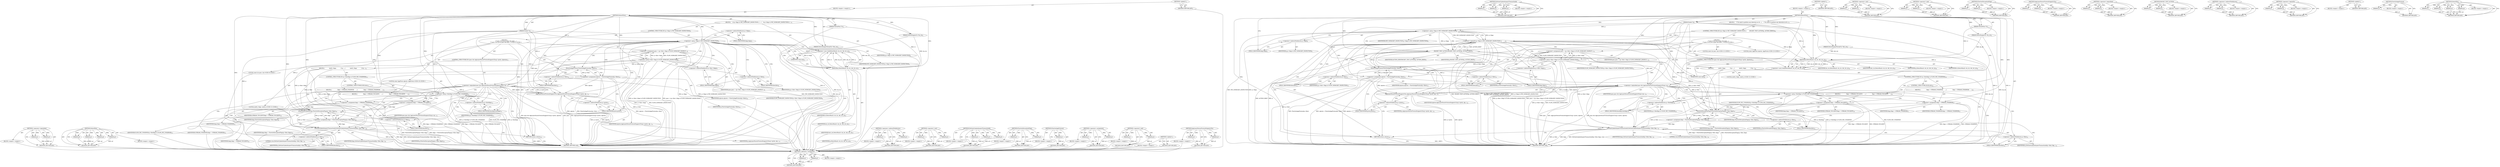digraph "AppLayerParserProtocolSupportsTxs" {
vulnerable_139 [label=<(METHOD,&lt;operator&gt;.assignment)>];
vulnerable_140 [label=<(PARAM,p1)>];
vulnerable_141 [label=<(PARAM,p2)>];
vulnerable_142 [label=<(BLOCK,&lt;empty&gt;,&lt;empty&gt;)>];
vulnerable_143 [label=<(METHOD_RETURN,ANY)>];
vulnerable_163 [label=<(METHOD,DeStateUpdateInspectTransactionId)>];
vulnerable_164 [label=<(PARAM,p1)>];
vulnerable_165 [label=<(PARAM,p2)>];
vulnerable_166 [label=<(PARAM,p3)>];
vulnerable_167 [label=<(BLOCK,&lt;empty&gt;,&lt;empty&gt;)>];
vulnerable_168 [label=<(METHOD_RETURN,ANY)>];
vulnerable_6 [label=<(METHOD,&lt;global&gt;)<SUB>1</SUB>>];
vulnerable_7 [label=<(BLOCK,&lt;empty&gt;,&lt;empty&gt;)<SUB>1</SUB>>];
vulnerable_8 [label=<(METHOD,DetectFlow)<SUB>1</SUB>>];
vulnerable_9 [label=<(PARAM,ThreadVars *tv)<SUB>1</SUB>>];
vulnerable_10 [label=<(PARAM,DetectEngineCtx *de_ctx)<SUB>2</SUB>>];
vulnerable_11 [label=<(PARAM,DetectEngineThreadCtx *det_ctx)<SUB>2</SUB>>];
vulnerable_12 [label=<(PARAM,Packet *p)<SUB>3</SUB>>];
vulnerable_13 [label=<(BLOCK,{
    /* No need to perform any detection on th...,{
    /* No need to perform any detection on th...)<SUB>4</SUB>>];
vulnerable_14 [label=<(CONTROL_STRUCTURE,IF,if ((p-&gt;flags &amp; PKT_NOPACKET_INSPECTION) ||
        (PACKET_TEST_ACTION(p, ACTION_DROP))))<SUB>6</SUB>>];
vulnerable_15 [label=<(&lt;operator&gt;.logicalOr,(p-&gt;flags &amp; PKT_NOPACKET_INSPECTION) ||
       ...)<SUB>6</SUB>>];
vulnerable_16 [label=<(&lt;operator&gt;.and,p-&gt;flags &amp; PKT_NOPACKET_INSPECTION)<SUB>6</SUB>>];
vulnerable_17 [label=<(&lt;operator&gt;.indirectFieldAccess,p-&gt;flags)<SUB>6</SUB>>];
vulnerable_18 [label=<(IDENTIFIER,p,p-&gt;flags &amp; PKT_NOPACKET_INSPECTION)<SUB>6</SUB>>];
vulnerable_19 [label=<(FIELD_IDENTIFIER,flags,flags)<SUB>6</SUB>>];
vulnerable_20 [label=<(IDENTIFIER,PKT_NOPACKET_INSPECTION,p-&gt;flags &amp; PKT_NOPACKET_INSPECTION)<SUB>6</SUB>>];
vulnerable_21 [label=<(PACKET_TEST_ACTION,PACKET_TEST_ACTION(p, ACTION_DROP))<SUB>7</SUB>>];
vulnerable_22 [label=<(IDENTIFIER,p,PACKET_TEST_ACTION(p, ACTION_DROP))<SUB>7</SUB>>];
vulnerable_23 [label=<(IDENTIFIER,ACTION_DROP,PACKET_TEST_ACTION(p, ACTION_DROP))<SUB>7</SUB>>];
vulnerable_24 [label="<(BLOCK,{
         /* hack: if we are in pass the entir...,{
         /* hack: if we are in pass the entir...)<SUB>8</SUB>>"];
vulnerable_25 [label="<(LOCAL,const int pass: int)<SUB>12</SUB>>"];
vulnerable_26 [label=<(&lt;operator&gt;.assignment,pass = ((p-&gt;flow-&gt;flags &amp; FLOW_NOPACKET_INSPECT...)<SUB>12</SUB>>];
vulnerable_27 [label=<(IDENTIFIER,pass,pass = ((p-&gt;flow-&gt;flags &amp; FLOW_NOPACKET_INSPECT...)<SUB>12</SUB>>];
vulnerable_28 [label=<(&lt;operator&gt;.and,p-&gt;flow-&gt;flags &amp; FLOW_NOPACKET_INSPECTION)<SUB>12</SUB>>];
vulnerable_29 [label=<(&lt;operator&gt;.indirectFieldAccess,p-&gt;flow-&gt;flags)<SUB>12</SUB>>];
vulnerable_30 [label=<(&lt;operator&gt;.indirectFieldAccess,p-&gt;flow)<SUB>12</SUB>>];
vulnerable_31 [label=<(IDENTIFIER,p,p-&gt;flow-&gt;flags &amp; FLOW_NOPACKET_INSPECTION)<SUB>12</SUB>>];
vulnerable_32 [label=<(FIELD_IDENTIFIER,flow,flow)<SUB>12</SUB>>];
vulnerable_33 [label=<(FIELD_IDENTIFIER,flags,flags)<SUB>12</SUB>>];
vulnerable_34 [label=<(IDENTIFIER,FLOW_NOPACKET_INSPECTION,p-&gt;flow-&gt;flags &amp; FLOW_NOPACKET_INSPECTION)<SUB>12</SUB>>];
vulnerable_35 [label="<(LOCAL,const AppProto alproto: AppProto)<SUB>13</SUB>>"];
vulnerable_36 [label=<(&lt;operator&gt;.assignment,alproto = FlowGetAppProtocol(p-&gt;flow))<SUB>13</SUB>>];
vulnerable_37 [label=<(IDENTIFIER,alproto,alproto = FlowGetAppProtocol(p-&gt;flow))<SUB>13</SUB>>];
vulnerable_38 [label=<(FlowGetAppProtocol,FlowGetAppProtocol(p-&gt;flow))<SUB>13</SUB>>];
vulnerable_39 [label=<(&lt;operator&gt;.indirectFieldAccess,p-&gt;flow)<SUB>13</SUB>>];
vulnerable_40 [label=<(IDENTIFIER,p,FlowGetAppProtocol(p-&gt;flow))<SUB>13</SUB>>];
vulnerable_41 [label=<(FIELD_IDENTIFIER,flow,flow)<SUB>13</SUB>>];
vulnerable_42 [label=<(CONTROL_STRUCTURE,IF,if (pass &amp;&amp; AppLayerParserProtocolSupportsTxs(p-&gt;proto, alproto)))<SUB>14</SUB>>];
vulnerable_43 [label=<(&lt;operator&gt;.logicalAnd,pass &amp;&amp; AppLayerParserProtocolSupportsTxs(p-&gt;pr...)<SUB>14</SUB>>];
vulnerable_44 [label=<(IDENTIFIER,pass,pass &amp;&amp; AppLayerParserProtocolSupportsTxs(p-&gt;pr...)<SUB>14</SUB>>];
vulnerable_45 [label=<(AppLayerParserProtocolSupportsTxs,AppLayerParserProtocolSupportsTxs(p-&gt;proto, alp...)<SUB>14</SUB>>];
vulnerable_46 [label=<(&lt;operator&gt;.indirectFieldAccess,p-&gt;proto)<SUB>14</SUB>>];
vulnerable_47 [label=<(IDENTIFIER,p,AppLayerParserProtocolSupportsTxs(p-&gt;proto, alp...)<SUB>14</SUB>>];
vulnerable_48 [label=<(FIELD_IDENTIFIER,proto,proto)<SUB>14</SUB>>];
vulnerable_49 [label=<(IDENTIFIER,alproto,AppLayerParserProtocolSupportsTxs(p-&gt;proto, alp...)<SUB>14</SUB>>];
vulnerable_50 [label=<(BLOCK,{
            uint8_t flags;
            if (p-...,{
            uint8_t flags;
            if (p-...)<SUB>14</SUB>>];
vulnerable_51 [label="<(LOCAL,uint8_t flags: uint8_t)<SUB>15</SUB>>"];
vulnerable_52 [label=<(CONTROL_STRUCTURE,IF,if (p-&gt;flowflags &amp; FLOW_PKT_TOSERVER))<SUB>16</SUB>>];
vulnerable_53 [label=<(&lt;operator&gt;.and,p-&gt;flowflags &amp; FLOW_PKT_TOSERVER)<SUB>16</SUB>>];
vulnerable_54 [label=<(&lt;operator&gt;.indirectFieldAccess,p-&gt;flowflags)<SUB>16</SUB>>];
vulnerable_55 [label=<(IDENTIFIER,p,p-&gt;flowflags &amp; FLOW_PKT_TOSERVER)<SUB>16</SUB>>];
vulnerable_56 [label=<(FIELD_IDENTIFIER,flowflags,flowflags)<SUB>16</SUB>>];
vulnerable_57 [label=<(IDENTIFIER,FLOW_PKT_TOSERVER,p-&gt;flowflags &amp; FLOW_PKT_TOSERVER)<SUB>16</SUB>>];
vulnerable_58 [label=<(BLOCK,{
                flags = STREAM_TOSERVER;
    ...,{
                flags = STREAM_TOSERVER;
    ...)<SUB>16</SUB>>];
vulnerable_59 [label=<(&lt;operator&gt;.assignment,flags = STREAM_TOSERVER)<SUB>17</SUB>>];
vulnerable_60 [label=<(IDENTIFIER,flags,flags = STREAM_TOSERVER)<SUB>17</SUB>>];
vulnerable_61 [label=<(IDENTIFIER,STREAM_TOSERVER,flags = STREAM_TOSERVER)<SUB>17</SUB>>];
vulnerable_62 [label=<(CONTROL_STRUCTURE,ELSE,else)<SUB>18</SUB>>];
vulnerable_63 [label=<(BLOCK,{
                flags = STREAM_TOCLIENT;
    ...,{
                flags = STREAM_TOCLIENT;
    ...)<SUB>18</SUB>>];
vulnerable_64 [label=<(&lt;operator&gt;.assignment,flags = STREAM_TOCLIENT)<SUB>19</SUB>>];
vulnerable_65 [label=<(IDENTIFIER,flags,flags = STREAM_TOCLIENT)<SUB>19</SUB>>];
vulnerable_66 [label=<(IDENTIFIER,STREAM_TOCLIENT,flags = STREAM_TOCLIENT)<SUB>19</SUB>>];
vulnerable_67 [label=<(&lt;operator&gt;.assignment,flags = FlowGetDisruptionFlags(p-&gt;flow, flags))<SUB>21</SUB>>];
vulnerable_68 [label=<(IDENTIFIER,flags,flags = FlowGetDisruptionFlags(p-&gt;flow, flags))<SUB>21</SUB>>];
vulnerable_69 [label=<(FlowGetDisruptionFlags,FlowGetDisruptionFlags(p-&gt;flow, flags))<SUB>21</SUB>>];
vulnerable_70 [label=<(&lt;operator&gt;.indirectFieldAccess,p-&gt;flow)<SUB>21</SUB>>];
vulnerable_71 [label=<(IDENTIFIER,p,FlowGetDisruptionFlags(p-&gt;flow, flags))<SUB>21</SUB>>];
vulnerable_72 [label=<(FIELD_IDENTIFIER,flow,flow)<SUB>21</SUB>>];
vulnerable_73 [label=<(IDENTIFIER,flags,FlowGetDisruptionFlags(p-&gt;flow, flags))<SUB>21</SUB>>];
vulnerable_74 [label=<(DeStateUpdateInspectTransactionId,DeStateUpdateInspectTransactionId(p-&gt;flow, flag...)<SUB>22</SUB>>];
vulnerable_75 [label=<(&lt;operator&gt;.indirectFieldAccess,p-&gt;flow)<SUB>22</SUB>>];
vulnerable_76 [label=<(IDENTIFIER,p,DeStateUpdateInspectTransactionId(p-&gt;flow, flag...)<SUB>22</SUB>>];
vulnerable_77 [label=<(FIELD_IDENTIFIER,flow,flow)<SUB>22</SUB>>];
vulnerable_78 [label=<(IDENTIFIER,flags,DeStateUpdateInspectTransactionId(p-&gt;flow, flag...)<SUB>22</SUB>>];
vulnerable_79 [label=<(LITERAL,true,DeStateUpdateInspectTransactionId(p-&gt;flow, flag...)<SUB>22</SUB>>];
vulnerable_80 [label=<(RETURN,return;,return;)<SUB>24</SUB>>];
vulnerable_81 [label=<(&lt;operator&gt;.cast,(void)DetectRun(tv, de_ctx, det_ctx, p))<SUB>28</SUB>>];
vulnerable_82 [label=<(UNKNOWN,void,void)<SUB>28</SUB>>];
vulnerable_83 [label=<(DetectRun,DetectRun(tv, de_ctx, det_ctx, p))<SUB>28</SUB>>];
vulnerable_84 [label=<(IDENTIFIER,tv,DetectRun(tv, de_ctx, det_ctx, p))<SUB>28</SUB>>];
vulnerable_85 [label=<(IDENTIFIER,de_ctx,DetectRun(tv, de_ctx, det_ctx, p))<SUB>28</SUB>>];
vulnerable_86 [label=<(IDENTIFIER,det_ctx,DetectRun(tv, de_ctx, det_ctx, p))<SUB>28</SUB>>];
vulnerable_87 [label=<(IDENTIFIER,p,DetectRun(tv, de_ctx, det_ctx, p))<SUB>28</SUB>>];
vulnerable_88 [label=<(METHOD_RETURN,void)<SUB>1</SUB>>];
vulnerable_90 [label=<(METHOD_RETURN,ANY)<SUB>1</SUB>>];
vulnerable_169 [label=<(METHOD,&lt;operator&gt;.cast)>];
vulnerable_170 [label=<(PARAM,p1)>];
vulnerable_171 [label=<(PARAM,p2)>];
vulnerable_172 [label=<(BLOCK,&lt;empty&gt;,&lt;empty&gt;)>];
vulnerable_173 [label=<(METHOD_RETURN,ANY)>];
vulnerable_124 [label=<(METHOD,&lt;operator&gt;.and)>];
vulnerable_125 [label=<(PARAM,p1)>];
vulnerable_126 [label=<(PARAM,p2)>];
vulnerable_127 [label=<(BLOCK,&lt;empty&gt;,&lt;empty&gt;)>];
vulnerable_128 [label=<(METHOD_RETURN,ANY)>];
vulnerable_158 [label=<(METHOD,FlowGetDisruptionFlags)>];
vulnerable_159 [label=<(PARAM,p1)>];
vulnerable_160 [label=<(PARAM,p2)>];
vulnerable_161 [label=<(BLOCK,&lt;empty&gt;,&lt;empty&gt;)>];
vulnerable_162 [label=<(METHOD_RETURN,ANY)>];
vulnerable_153 [label=<(METHOD,AppLayerParserProtocolSupportsTxs)>];
vulnerable_154 [label=<(PARAM,p1)>];
vulnerable_155 [label=<(PARAM,p2)>];
vulnerable_156 [label=<(BLOCK,&lt;empty&gt;,&lt;empty&gt;)>];
vulnerable_157 [label=<(METHOD_RETURN,ANY)>];
vulnerable_148 [label=<(METHOD,&lt;operator&gt;.logicalAnd)>];
vulnerable_149 [label=<(PARAM,p1)>];
vulnerable_150 [label=<(PARAM,p2)>];
vulnerable_151 [label=<(BLOCK,&lt;empty&gt;,&lt;empty&gt;)>];
vulnerable_152 [label=<(METHOD_RETURN,ANY)>];
vulnerable_134 [label=<(METHOD,PACKET_TEST_ACTION)>];
vulnerable_135 [label=<(PARAM,p1)>];
vulnerable_136 [label=<(PARAM,p2)>];
vulnerable_137 [label=<(BLOCK,&lt;empty&gt;,&lt;empty&gt;)>];
vulnerable_138 [label=<(METHOD_RETURN,ANY)>];
vulnerable_129 [label=<(METHOD,&lt;operator&gt;.indirectFieldAccess)>];
vulnerable_130 [label=<(PARAM,p1)>];
vulnerable_131 [label=<(PARAM,p2)>];
vulnerable_132 [label=<(BLOCK,&lt;empty&gt;,&lt;empty&gt;)>];
vulnerable_133 [label=<(METHOD_RETURN,ANY)>];
vulnerable_119 [label=<(METHOD,&lt;operator&gt;.logicalOr)>];
vulnerable_120 [label=<(PARAM,p1)>];
vulnerable_121 [label=<(PARAM,p2)>];
vulnerable_122 [label=<(BLOCK,&lt;empty&gt;,&lt;empty&gt;)>];
vulnerable_123 [label=<(METHOD_RETURN,ANY)>];
vulnerable_113 [label=<(METHOD,&lt;global&gt;)<SUB>1</SUB>>];
vulnerable_114 [label=<(BLOCK,&lt;empty&gt;,&lt;empty&gt;)>];
vulnerable_115 [label=<(METHOD_RETURN,ANY)>];
vulnerable_144 [label=<(METHOD,FlowGetAppProtocol)>];
vulnerable_145 [label=<(PARAM,p1)>];
vulnerable_146 [label=<(BLOCK,&lt;empty&gt;,&lt;empty&gt;)>];
vulnerable_147 [label=<(METHOD_RETURN,ANY)>];
vulnerable_174 [label=<(METHOD,DetectRun)>];
vulnerable_175 [label=<(PARAM,p1)>];
vulnerable_176 [label=<(PARAM,p2)>];
vulnerable_177 [label=<(PARAM,p3)>];
vulnerable_178 [label=<(PARAM,p4)>];
vulnerable_179 [label=<(BLOCK,&lt;empty&gt;,&lt;empty&gt;)>];
vulnerable_180 [label=<(METHOD_RETURN,ANY)>];
fixed_134 [label=<(METHOD,&lt;operator&gt;.logicalAnd)>];
fixed_135 [label=<(PARAM,p1)>];
fixed_136 [label=<(PARAM,p2)>];
fixed_137 [label=<(BLOCK,&lt;empty&gt;,&lt;empty&gt;)>];
fixed_138 [label=<(METHOD_RETURN,ANY)>];
fixed_160 [label=<(METHOD,DetectRun)>];
fixed_161 [label=<(PARAM,p1)>];
fixed_162 [label=<(PARAM,p2)>];
fixed_163 [label=<(PARAM,p3)>];
fixed_164 [label=<(PARAM,p4)>];
fixed_165 [label=<(BLOCK,&lt;empty&gt;,&lt;empty&gt;)>];
fixed_166 [label=<(METHOD_RETURN,ANY)>];
fixed_6 [label=<(METHOD,&lt;global&gt;)<SUB>1</SUB>>];
fixed_7 [label=<(BLOCK,&lt;empty&gt;,&lt;empty&gt;)<SUB>1</SUB>>];
fixed_8 [label=<(METHOD,DetectFlow)<SUB>1</SUB>>];
fixed_9 [label=<(PARAM,ThreadVars *tv)<SUB>1</SUB>>];
fixed_10 [label=<(PARAM,DetectEngineCtx *de_ctx)<SUB>2</SUB>>];
fixed_11 [label=<(PARAM,DetectEngineThreadCtx *det_ctx)<SUB>2</SUB>>];
fixed_12 [label=<(PARAM,Packet *p)<SUB>3</SUB>>];
fixed_13 [label=<(BLOCK,{
    if (p-&gt;flags &amp; PKT_NOPACKET_INSPECTION) {...,{
    if (p-&gt;flags &amp; PKT_NOPACKET_INSPECTION) {...)<SUB>4</SUB>>];
fixed_14 [label=<(CONTROL_STRUCTURE,IF,if (p-&gt;flags &amp; PKT_NOPACKET_INSPECTION))<SUB>5</SUB>>];
fixed_15 [label=<(&lt;operator&gt;.and,p-&gt;flags &amp; PKT_NOPACKET_INSPECTION)<SUB>5</SUB>>];
fixed_16 [label=<(&lt;operator&gt;.indirectFieldAccess,p-&gt;flags)<SUB>5</SUB>>];
fixed_17 [label=<(IDENTIFIER,p,p-&gt;flags &amp; PKT_NOPACKET_INSPECTION)<SUB>5</SUB>>];
fixed_18 [label=<(FIELD_IDENTIFIER,flags,flags)<SUB>5</SUB>>];
fixed_19 [label=<(IDENTIFIER,PKT_NOPACKET_INSPECTION,p-&gt;flags &amp; PKT_NOPACKET_INSPECTION)<SUB>5</SUB>>];
fixed_20 [label="<(BLOCK,{
         /* hack: if we are in pass the entir...,{
         /* hack: if we are in pass the entir...)<SUB>5</SUB>>"];
fixed_21 [label="<(LOCAL,const int pass: int)<SUB>9</SUB>>"];
fixed_22 [label=<(&lt;operator&gt;.assignment,pass = ((p-&gt;flow-&gt;flags &amp; FLOW_NOPACKET_INSPECT...)<SUB>9</SUB>>];
fixed_23 [label=<(IDENTIFIER,pass,pass = ((p-&gt;flow-&gt;flags &amp; FLOW_NOPACKET_INSPECT...)<SUB>9</SUB>>];
fixed_24 [label=<(&lt;operator&gt;.and,p-&gt;flow-&gt;flags &amp; FLOW_NOPACKET_INSPECTION)<SUB>9</SUB>>];
fixed_25 [label=<(&lt;operator&gt;.indirectFieldAccess,p-&gt;flow-&gt;flags)<SUB>9</SUB>>];
fixed_26 [label=<(&lt;operator&gt;.indirectFieldAccess,p-&gt;flow)<SUB>9</SUB>>];
fixed_27 [label=<(IDENTIFIER,p,p-&gt;flow-&gt;flags &amp; FLOW_NOPACKET_INSPECTION)<SUB>9</SUB>>];
fixed_28 [label=<(FIELD_IDENTIFIER,flow,flow)<SUB>9</SUB>>];
fixed_29 [label=<(FIELD_IDENTIFIER,flags,flags)<SUB>9</SUB>>];
fixed_30 [label=<(IDENTIFIER,FLOW_NOPACKET_INSPECTION,p-&gt;flow-&gt;flags &amp; FLOW_NOPACKET_INSPECTION)<SUB>9</SUB>>];
fixed_31 [label="<(LOCAL,const AppProto alproto: AppProto)<SUB>10</SUB>>"];
fixed_32 [label=<(&lt;operator&gt;.assignment,alproto = FlowGetAppProtocol(p-&gt;flow))<SUB>10</SUB>>];
fixed_33 [label=<(IDENTIFIER,alproto,alproto = FlowGetAppProtocol(p-&gt;flow))<SUB>10</SUB>>];
fixed_34 [label=<(FlowGetAppProtocol,FlowGetAppProtocol(p-&gt;flow))<SUB>10</SUB>>];
fixed_35 [label=<(&lt;operator&gt;.indirectFieldAccess,p-&gt;flow)<SUB>10</SUB>>];
fixed_36 [label=<(IDENTIFIER,p,FlowGetAppProtocol(p-&gt;flow))<SUB>10</SUB>>];
fixed_37 [label=<(FIELD_IDENTIFIER,flow,flow)<SUB>10</SUB>>];
fixed_38 [label=<(CONTROL_STRUCTURE,IF,if (pass &amp;&amp; AppLayerParserProtocolSupportsTxs(p-&gt;proto, alproto)))<SUB>11</SUB>>];
fixed_39 [label=<(&lt;operator&gt;.logicalAnd,pass &amp;&amp; AppLayerParserProtocolSupportsTxs(p-&gt;pr...)<SUB>11</SUB>>];
fixed_40 [label=<(IDENTIFIER,pass,pass &amp;&amp; AppLayerParserProtocolSupportsTxs(p-&gt;pr...)<SUB>11</SUB>>];
fixed_41 [label=<(AppLayerParserProtocolSupportsTxs,AppLayerParserProtocolSupportsTxs(p-&gt;proto, alp...)<SUB>11</SUB>>];
fixed_42 [label=<(&lt;operator&gt;.indirectFieldAccess,p-&gt;proto)<SUB>11</SUB>>];
fixed_43 [label=<(IDENTIFIER,p,AppLayerParserProtocolSupportsTxs(p-&gt;proto, alp...)<SUB>11</SUB>>];
fixed_44 [label=<(FIELD_IDENTIFIER,proto,proto)<SUB>11</SUB>>];
fixed_45 [label=<(IDENTIFIER,alproto,AppLayerParserProtocolSupportsTxs(p-&gt;proto, alp...)<SUB>11</SUB>>];
fixed_46 [label=<(BLOCK,{
            uint8_t flags;
            if (p-...,{
            uint8_t flags;
            if (p-...)<SUB>11</SUB>>];
fixed_47 [label="<(LOCAL,uint8_t flags: uint8_t)<SUB>12</SUB>>"];
fixed_48 [label=<(CONTROL_STRUCTURE,IF,if (p-&gt;flowflags &amp; FLOW_PKT_TOSERVER))<SUB>13</SUB>>];
fixed_49 [label=<(&lt;operator&gt;.and,p-&gt;flowflags &amp; FLOW_PKT_TOSERVER)<SUB>13</SUB>>];
fixed_50 [label=<(&lt;operator&gt;.indirectFieldAccess,p-&gt;flowflags)<SUB>13</SUB>>];
fixed_51 [label=<(IDENTIFIER,p,p-&gt;flowflags &amp; FLOW_PKT_TOSERVER)<SUB>13</SUB>>];
fixed_52 [label=<(FIELD_IDENTIFIER,flowflags,flowflags)<SUB>13</SUB>>];
fixed_53 [label=<(IDENTIFIER,FLOW_PKT_TOSERVER,p-&gt;flowflags &amp; FLOW_PKT_TOSERVER)<SUB>13</SUB>>];
fixed_54 [label=<(BLOCK,{
                flags = STREAM_TOSERVER;
    ...,{
                flags = STREAM_TOSERVER;
    ...)<SUB>13</SUB>>];
fixed_55 [label=<(&lt;operator&gt;.assignment,flags = STREAM_TOSERVER)<SUB>14</SUB>>];
fixed_56 [label=<(IDENTIFIER,flags,flags = STREAM_TOSERVER)<SUB>14</SUB>>];
fixed_57 [label=<(IDENTIFIER,STREAM_TOSERVER,flags = STREAM_TOSERVER)<SUB>14</SUB>>];
fixed_58 [label=<(CONTROL_STRUCTURE,ELSE,else)<SUB>15</SUB>>];
fixed_59 [label=<(BLOCK,{
                flags = STREAM_TOCLIENT;
    ...,{
                flags = STREAM_TOCLIENT;
    ...)<SUB>15</SUB>>];
fixed_60 [label=<(&lt;operator&gt;.assignment,flags = STREAM_TOCLIENT)<SUB>16</SUB>>];
fixed_61 [label=<(IDENTIFIER,flags,flags = STREAM_TOCLIENT)<SUB>16</SUB>>];
fixed_62 [label=<(IDENTIFIER,STREAM_TOCLIENT,flags = STREAM_TOCLIENT)<SUB>16</SUB>>];
fixed_63 [label=<(&lt;operator&gt;.assignment,flags = FlowGetDisruptionFlags(p-&gt;flow, flags))<SUB>18</SUB>>];
fixed_64 [label=<(IDENTIFIER,flags,flags = FlowGetDisruptionFlags(p-&gt;flow, flags))<SUB>18</SUB>>];
fixed_65 [label=<(FlowGetDisruptionFlags,FlowGetDisruptionFlags(p-&gt;flow, flags))<SUB>18</SUB>>];
fixed_66 [label=<(&lt;operator&gt;.indirectFieldAccess,p-&gt;flow)<SUB>18</SUB>>];
fixed_67 [label=<(IDENTIFIER,p,FlowGetDisruptionFlags(p-&gt;flow, flags))<SUB>18</SUB>>];
fixed_68 [label=<(FIELD_IDENTIFIER,flow,flow)<SUB>18</SUB>>];
fixed_69 [label=<(IDENTIFIER,flags,FlowGetDisruptionFlags(p-&gt;flow, flags))<SUB>18</SUB>>];
fixed_70 [label=<(DeStateUpdateInspectTransactionId,DeStateUpdateInspectTransactionId(p-&gt;flow, flag...)<SUB>19</SUB>>];
fixed_71 [label=<(&lt;operator&gt;.indirectFieldAccess,p-&gt;flow)<SUB>19</SUB>>];
fixed_72 [label=<(IDENTIFIER,p,DeStateUpdateInspectTransactionId(p-&gt;flow, flag...)<SUB>19</SUB>>];
fixed_73 [label=<(FIELD_IDENTIFIER,flow,flow)<SUB>19</SUB>>];
fixed_74 [label=<(IDENTIFIER,flags,DeStateUpdateInspectTransactionId(p-&gt;flow, flag...)<SUB>19</SUB>>];
fixed_75 [label=<(LITERAL,true,DeStateUpdateInspectTransactionId(p-&gt;flow, flag...)<SUB>19</SUB>>];
fixed_76 [label=<(RETURN,return;,return;)<SUB>23</SUB>>];
fixed_77 [label=<(&lt;operator&gt;.cast,(void)DetectRun(tv, de_ctx, det_ctx, p))<SUB>27</SUB>>];
fixed_78 [label=<(UNKNOWN,void,void)<SUB>27</SUB>>];
fixed_79 [label=<(DetectRun,DetectRun(tv, de_ctx, det_ctx, p))<SUB>27</SUB>>];
fixed_80 [label=<(IDENTIFIER,tv,DetectRun(tv, de_ctx, det_ctx, p))<SUB>27</SUB>>];
fixed_81 [label=<(IDENTIFIER,de_ctx,DetectRun(tv, de_ctx, det_ctx, p))<SUB>27</SUB>>];
fixed_82 [label=<(IDENTIFIER,det_ctx,DetectRun(tv, de_ctx, det_ctx, p))<SUB>27</SUB>>];
fixed_83 [label=<(IDENTIFIER,p,DetectRun(tv, de_ctx, det_ctx, p))<SUB>27</SUB>>];
fixed_84 [label=<(METHOD_RETURN,void)<SUB>1</SUB>>];
fixed_86 [label=<(METHOD_RETURN,ANY)<SUB>1</SUB>>];
fixed_120 [label=<(METHOD,&lt;operator&gt;.indirectFieldAccess)>];
fixed_121 [label=<(PARAM,p1)>];
fixed_122 [label=<(PARAM,p2)>];
fixed_123 [label=<(BLOCK,&lt;empty&gt;,&lt;empty&gt;)>];
fixed_124 [label=<(METHOD_RETURN,ANY)>];
fixed_155 [label=<(METHOD,&lt;operator&gt;.cast)>];
fixed_156 [label=<(PARAM,p1)>];
fixed_157 [label=<(PARAM,p2)>];
fixed_158 [label=<(BLOCK,&lt;empty&gt;,&lt;empty&gt;)>];
fixed_159 [label=<(METHOD_RETURN,ANY)>];
fixed_149 [label=<(METHOD,DeStateUpdateInspectTransactionId)>];
fixed_150 [label=<(PARAM,p1)>];
fixed_151 [label=<(PARAM,p2)>];
fixed_152 [label=<(PARAM,p3)>];
fixed_153 [label=<(BLOCK,&lt;empty&gt;,&lt;empty&gt;)>];
fixed_154 [label=<(METHOD_RETURN,ANY)>];
fixed_144 [label=<(METHOD,FlowGetDisruptionFlags)>];
fixed_145 [label=<(PARAM,p1)>];
fixed_146 [label=<(PARAM,p2)>];
fixed_147 [label=<(BLOCK,&lt;empty&gt;,&lt;empty&gt;)>];
fixed_148 [label=<(METHOD_RETURN,ANY)>];
fixed_130 [label=<(METHOD,FlowGetAppProtocol)>];
fixed_131 [label=<(PARAM,p1)>];
fixed_132 [label=<(BLOCK,&lt;empty&gt;,&lt;empty&gt;)>];
fixed_133 [label=<(METHOD_RETURN,ANY)>];
fixed_125 [label=<(METHOD,&lt;operator&gt;.assignment)>];
fixed_126 [label=<(PARAM,p1)>];
fixed_127 [label=<(PARAM,p2)>];
fixed_128 [label=<(BLOCK,&lt;empty&gt;,&lt;empty&gt;)>];
fixed_129 [label=<(METHOD_RETURN,ANY)>];
fixed_115 [label=<(METHOD,&lt;operator&gt;.and)>];
fixed_116 [label=<(PARAM,p1)>];
fixed_117 [label=<(PARAM,p2)>];
fixed_118 [label=<(BLOCK,&lt;empty&gt;,&lt;empty&gt;)>];
fixed_119 [label=<(METHOD_RETURN,ANY)>];
fixed_109 [label=<(METHOD,&lt;global&gt;)<SUB>1</SUB>>];
fixed_110 [label=<(BLOCK,&lt;empty&gt;,&lt;empty&gt;)>];
fixed_111 [label=<(METHOD_RETURN,ANY)>];
fixed_139 [label=<(METHOD,AppLayerParserProtocolSupportsTxs)>];
fixed_140 [label=<(PARAM,p1)>];
fixed_141 [label=<(PARAM,p2)>];
fixed_142 [label=<(BLOCK,&lt;empty&gt;,&lt;empty&gt;)>];
fixed_143 [label=<(METHOD_RETURN,ANY)>];
vulnerable_139 -> vulnerable_140  [key=0, label="AST: "];
vulnerable_139 -> vulnerable_140  [key=1, label="DDG: "];
vulnerable_139 -> vulnerable_142  [key=0, label="AST: "];
vulnerable_139 -> vulnerable_141  [key=0, label="AST: "];
vulnerable_139 -> vulnerable_141  [key=1, label="DDG: "];
vulnerable_139 -> vulnerable_143  [key=0, label="AST: "];
vulnerable_139 -> vulnerable_143  [key=1, label="CFG: "];
vulnerable_140 -> vulnerable_143  [key=0, label="DDG: p1"];
vulnerable_141 -> vulnerable_143  [key=0, label="DDG: p2"];
vulnerable_163 -> vulnerable_164  [key=0, label="AST: "];
vulnerable_163 -> vulnerable_164  [key=1, label="DDG: "];
vulnerable_163 -> vulnerable_167  [key=0, label="AST: "];
vulnerable_163 -> vulnerable_165  [key=0, label="AST: "];
vulnerable_163 -> vulnerable_165  [key=1, label="DDG: "];
vulnerable_163 -> vulnerable_168  [key=0, label="AST: "];
vulnerable_163 -> vulnerable_168  [key=1, label="CFG: "];
vulnerable_163 -> vulnerable_166  [key=0, label="AST: "];
vulnerable_163 -> vulnerable_166  [key=1, label="DDG: "];
vulnerable_164 -> vulnerable_168  [key=0, label="DDG: p1"];
vulnerable_165 -> vulnerable_168  [key=0, label="DDG: p2"];
vulnerable_166 -> vulnerable_168  [key=0, label="DDG: p3"];
vulnerable_6 -> vulnerable_7  [key=0, label="AST: "];
vulnerable_6 -> vulnerable_90  [key=0, label="AST: "];
vulnerable_6 -> vulnerable_90  [key=1, label="CFG: "];
vulnerable_7 -> vulnerable_8  [key=0, label="AST: "];
vulnerable_8 -> vulnerable_9  [key=0, label="AST: "];
vulnerable_8 -> vulnerable_9  [key=1, label="DDG: "];
vulnerable_8 -> vulnerable_10  [key=0, label="AST: "];
vulnerable_8 -> vulnerable_10  [key=1, label="DDG: "];
vulnerable_8 -> vulnerable_11  [key=0, label="AST: "];
vulnerable_8 -> vulnerable_11  [key=1, label="DDG: "];
vulnerable_8 -> vulnerable_12  [key=0, label="AST: "];
vulnerable_8 -> vulnerable_12  [key=1, label="DDG: "];
vulnerable_8 -> vulnerable_13  [key=0, label="AST: "];
vulnerable_8 -> vulnerable_88  [key=0, label="AST: "];
vulnerable_8 -> vulnerable_19  [key=0, label="CFG: "];
vulnerable_8 -> vulnerable_80  [key=0, label="DDG: "];
vulnerable_8 -> vulnerable_83  [key=0, label="DDG: "];
vulnerable_8 -> vulnerable_16  [key=0, label="DDG: "];
vulnerable_8 -> vulnerable_21  [key=0, label="DDG: "];
vulnerable_8 -> vulnerable_28  [key=0, label="DDG: "];
vulnerable_8 -> vulnerable_43  [key=0, label="DDG: "];
vulnerable_8 -> vulnerable_45  [key=0, label="DDG: "];
vulnerable_8 -> vulnerable_74  [key=0, label="DDG: "];
vulnerable_8 -> vulnerable_53  [key=0, label="DDG: "];
vulnerable_8 -> vulnerable_59  [key=0, label="DDG: "];
vulnerable_8 -> vulnerable_69  [key=0, label="DDG: "];
vulnerable_8 -> vulnerable_64  [key=0, label="DDG: "];
vulnerable_9 -> vulnerable_88  [key=0, label="DDG: tv"];
vulnerable_9 -> vulnerable_83  [key=0, label="DDG: tv"];
vulnerable_10 -> vulnerable_88  [key=0, label="DDG: de_ctx"];
vulnerable_10 -> vulnerable_83  [key=0, label="DDG: de_ctx"];
vulnerable_11 -> vulnerable_88  [key=0, label="DDG: det_ctx"];
vulnerable_11 -> vulnerable_83  [key=0, label="DDG: det_ctx"];
vulnerable_12 -> vulnerable_88  [key=0, label="DDG: p"];
vulnerable_12 -> vulnerable_83  [key=0, label="DDG: p"];
vulnerable_12 -> vulnerable_16  [key=0, label="DDG: p"];
vulnerable_12 -> vulnerable_21  [key=0, label="DDG: p"];
vulnerable_12 -> vulnerable_38  [key=0, label="DDG: p"];
vulnerable_12 -> vulnerable_45  [key=0, label="DDG: p"];
vulnerable_12 -> vulnerable_74  [key=0, label="DDG: p"];
vulnerable_12 -> vulnerable_53  [key=0, label="DDG: p"];
vulnerable_12 -> vulnerable_69  [key=0, label="DDG: p"];
vulnerable_13 -> vulnerable_14  [key=0, label="AST: "];
vulnerable_13 -> vulnerable_81  [key=0, label="AST: "];
vulnerable_14 -> vulnerable_15  [key=0, label="AST: "];
vulnerable_14 -> vulnerable_24  [key=0, label="AST: "];
vulnerable_15 -> vulnerable_16  [key=0, label="AST: "];
vulnerable_15 -> vulnerable_21  [key=0, label="AST: "];
vulnerable_15 -> vulnerable_82  [key=0, label="CFG: "];
vulnerable_15 -> vulnerable_82  [key=1, label="CDG: "];
vulnerable_15 -> vulnerable_32  [key=0, label="CFG: "];
vulnerable_15 -> vulnerable_32  [key=1, label="CDG: "];
vulnerable_15 -> vulnerable_88  [key=0, label="DDG: p-&gt;flags &amp; PKT_NOPACKET_INSPECTION"];
vulnerable_15 -> vulnerable_88  [key=1, label="DDG: PACKET_TEST_ACTION(p, ACTION_DROP)"];
vulnerable_15 -> vulnerable_88  [key=2, label="DDG: (p-&gt;flags &amp; PKT_NOPACKET_INSPECTION) ||
        (PACKET_TEST_ACTION(p, ACTION_DROP))"];
vulnerable_15 -> vulnerable_30  [key=0, label="CDG: "];
vulnerable_15 -> vulnerable_26  [key=0, label="CDG: "];
vulnerable_15 -> vulnerable_28  [key=0, label="CDG: "];
vulnerable_15 -> vulnerable_81  [key=0, label="CDG: "];
vulnerable_15 -> vulnerable_38  [key=0, label="CDG: "];
vulnerable_15 -> vulnerable_29  [key=0, label="CDG: "];
vulnerable_15 -> vulnerable_43  [key=0, label="CDG: "];
vulnerable_15 -> vulnerable_80  [key=0, label="CDG: "];
vulnerable_15 -> vulnerable_33  [key=0, label="CDG: "];
vulnerable_15 -> vulnerable_83  [key=0, label="CDG: "];
vulnerable_15 -> vulnerable_36  [key=0, label="CDG: "];
vulnerable_15 -> vulnerable_41  [key=0, label="CDG: "];
vulnerable_15 -> vulnerable_39  [key=0, label="CDG: "];
vulnerable_15 -> vulnerable_48  [key=0, label="CDG: "];
vulnerable_15 -> vulnerable_46  [key=0, label="CDG: "];
vulnerable_15 -> vulnerable_45  [key=0, label="CDG: "];
vulnerable_16 -> vulnerable_17  [key=0, label="AST: "];
vulnerable_16 -> vulnerable_20  [key=0, label="AST: "];
vulnerable_16 -> vulnerable_15  [key=0, label="CFG: "];
vulnerable_16 -> vulnerable_15  [key=1, label="DDG: p-&gt;flags"];
vulnerable_16 -> vulnerable_15  [key=2, label="DDG: PKT_NOPACKET_INSPECTION"];
vulnerable_16 -> vulnerable_21  [key=0, label="CFG: "];
vulnerable_16 -> vulnerable_21  [key=1, label="DDG: p-&gt;flags"];
vulnerable_16 -> vulnerable_21  [key=2, label="CDG: "];
vulnerable_16 -> vulnerable_88  [key=0, label="DDG: p-&gt;flags"];
vulnerable_16 -> vulnerable_88  [key=1, label="DDG: PKT_NOPACKET_INSPECTION"];
vulnerable_16 -> vulnerable_83  [key=0, label="DDG: p-&gt;flags"];
vulnerable_17 -> vulnerable_18  [key=0, label="AST: "];
vulnerable_17 -> vulnerable_19  [key=0, label="AST: "];
vulnerable_17 -> vulnerable_16  [key=0, label="CFG: "];
vulnerable_19 -> vulnerable_17  [key=0, label="CFG: "];
vulnerable_21 -> vulnerable_22  [key=0, label="AST: "];
vulnerable_21 -> vulnerable_23  [key=0, label="AST: "];
vulnerable_21 -> vulnerable_15  [key=0, label="CFG: "];
vulnerable_21 -> vulnerable_15  [key=1, label="DDG: p"];
vulnerable_21 -> vulnerable_15  [key=2, label="DDG: ACTION_DROP"];
vulnerable_21 -> vulnerable_88  [key=0, label="DDG: p"];
vulnerable_21 -> vulnerable_88  [key=1, label="DDG: ACTION_DROP"];
vulnerable_21 -> vulnerable_83  [key=0, label="DDG: p"];
vulnerable_21 -> vulnerable_38  [key=0, label="DDG: p"];
vulnerable_21 -> vulnerable_45  [key=0, label="DDG: p"];
vulnerable_21 -> vulnerable_74  [key=0, label="DDG: p"];
vulnerable_21 -> vulnerable_53  [key=0, label="DDG: p"];
vulnerable_21 -> vulnerable_69  [key=0, label="DDG: p"];
vulnerable_24 -> vulnerable_25  [key=0, label="AST: "];
vulnerable_24 -> vulnerable_26  [key=0, label="AST: "];
vulnerable_24 -> vulnerable_35  [key=0, label="AST: "];
vulnerable_24 -> vulnerable_36  [key=0, label="AST: "];
vulnerable_24 -> vulnerable_42  [key=0, label="AST: "];
vulnerable_24 -> vulnerable_80  [key=0, label="AST: "];
vulnerable_26 -> vulnerable_27  [key=0, label="AST: "];
vulnerable_26 -> vulnerable_28  [key=0, label="AST: "];
vulnerable_26 -> vulnerable_41  [key=0, label="CFG: "];
vulnerable_26 -> vulnerable_88  [key=0, label="DDG: p-&gt;flow-&gt;flags &amp; FLOW_NOPACKET_INSPECTION"];
vulnerable_26 -> vulnerable_88  [key=1, label="DDG: pass = ((p-&gt;flow-&gt;flags &amp; FLOW_NOPACKET_INSPECTION))"];
vulnerable_26 -> vulnerable_43  [key=0, label="DDG: pass"];
vulnerable_28 -> vulnerable_29  [key=0, label="AST: "];
vulnerable_28 -> vulnerable_34  [key=0, label="AST: "];
vulnerable_28 -> vulnerable_26  [key=0, label="CFG: "];
vulnerable_28 -> vulnerable_26  [key=1, label="DDG: p-&gt;flow-&gt;flags"];
vulnerable_28 -> vulnerable_26  [key=2, label="DDG: FLOW_NOPACKET_INSPECTION"];
vulnerable_28 -> vulnerable_88  [key=0, label="DDG: p-&gt;flow-&gt;flags"];
vulnerable_28 -> vulnerable_88  [key=1, label="DDG: FLOW_NOPACKET_INSPECTION"];
vulnerable_28 -> vulnerable_38  [key=0, label="DDG: p-&gt;flow-&gt;flags"];
vulnerable_28 -> vulnerable_74  [key=0, label="DDG: p-&gt;flow-&gt;flags"];
vulnerable_28 -> vulnerable_69  [key=0, label="DDG: p-&gt;flow-&gt;flags"];
vulnerable_29 -> vulnerable_30  [key=0, label="AST: "];
vulnerable_29 -> vulnerable_33  [key=0, label="AST: "];
vulnerable_29 -> vulnerable_28  [key=0, label="CFG: "];
vulnerable_30 -> vulnerable_31  [key=0, label="AST: "];
vulnerable_30 -> vulnerable_32  [key=0, label="AST: "];
vulnerable_30 -> vulnerable_33  [key=0, label="CFG: "];
vulnerable_32 -> vulnerable_30  [key=0, label="CFG: "];
vulnerable_33 -> vulnerable_29  [key=0, label="CFG: "];
vulnerable_36 -> vulnerable_37  [key=0, label="AST: "];
vulnerable_36 -> vulnerable_38  [key=0, label="AST: "];
vulnerable_36 -> vulnerable_43  [key=0, label="CFG: "];
vulnerable_36 -> vulnerable_48  [key=0, label="CFG: "];
vulnerable_36 -> vulnerable_88  [key=0, label="DDG: alproto"];
vulnerable_36 -> vulnerable_88  [key=1, label="DDG: FlowGetAppProtocol(p-&gt;flow)"];
vulnerable_36 -> vulnerable_88  [key=2, label="DDG: alproto = FlowGetAppProtocol(p-&gt;flow)"];
vulnerable_36 -> vulnerable_45  [key=0, label="DDG: alproto"];
vulnerable_38 -> vulnerable_39  [key=0, label="AST: "];
vulnerable_38 -> vulnerable_36  [key=0, label="CFG: "];
vulnerable_38 -> vulnerable_36  [key=1, label="DDG: p-&gt;flow"];
vulnerable_38 -> vulnerable_88  [key=0, label="DDG: p-&gt;flow"];
vulnerable_38 -> vulnerable_69  [key=0, label="DDG: p-&gt;flow"];
vulnerable_39 -> vulnerable_40  [key=0, label="AST: "];
vulnerable_39 -> vulnerable_41  [key=0, label="AST: "];
vulnerable_39 -> vulnerable_38  [key=0, label="CFG: "];
vulnerable_41 -> vulnerable_39  [key=0, label="CFG: "];
vulnerable_42 -> vulnerable_43  [key=0, label="AST: "];
vulnerable_42 -> vulnerable_50  [key=0, label="AST: "];
vulnerable_43 -> vulnerable_44  [key=0, label="AST: "];
vulnerable_43 -> vulnerable_45  [key=0, label="AST: "];
vulnerable_43 -> vulnerable_80  [key=0, label="CFG: "];
vulnerable_43 -> vulnerable_56  [key=0, label="CFG: "];
vulnerable_43 -> vulnerable_56  [key=1, label="CDG: "];
vulnerable_43 -> vulnerable_88  [key=0, label="DDG: pass"];
vulnerable_43 -> vulnerable_88  [key=1, label="DDG: AppLayerParserProtocolSupportsTxs(p-&gt;proto, alproto)"];
vulnerable_43 -> vulnerable_88  [key=2, label="DDG: pass &amp;&amp; AppLayerParserProtocolSupportsTxs(p-&gt;proto, alproto)"];
vulnerable_43 -> vulnerable_77  [key=0, label="CDG: "];
vulnerable_43 -> vulnerable_75  [key=0, label="CDG: "];
vulnerable_43 -> vulnerable_72  [key=0, label="CDG: "];
vulnerable_43 -> vulnerable_69  [key=0, label="CDG: "];
vulnerable_43 -> vulnerable_67  [key=0, label="CDG: "];
vulnerable_43 -> vulnerable_74  [key=0, label="CDG: "];
vulnerable_43 -> vulnerable_54  [key=0, label="CDG: "];
vulnerable_43 -> vulnerable_53  [key=0, label="CDG: "];
vulnerable_43 -> vulnerable_70  [key=0, label="CDG: "];
vulnerable_45 -> vulnerable_46  [key=0, label="AST: "];
vulnerable_45 -> vulnerable_49  [key=0, label="AST: "];
vulnerable_45 -> vulnerable_43  [key=0, label="CFG: "];
vulnerable_45 -> vulnerable_43  [key=1, label="DDG: p-&gt;proto"];
vulnerable_45 -> vulnerable_43  [key=2, label="DDG: alproto"];
vulnerable_45 -> vulnerable_88  [key=0, label="DDG: p-&gt;proto"];
vulnerable_45 -> vulnerable_88  [key=1, label="DDG: alproto"];
vulnerable_46 -> vulnerable_47  [key=0, label="AST: "];
vulnerable_46 -> vulnerable_48  [key=0, label="AST: "];
vulnerable_46 -> vulnerable_45  [key=0, label="CFG: "];
vulnerable_48 -> vulnerable_46  [key=0, label="CFG: "];
vulnerable_50 -> vulnerable_51  [key=0, label="AST: "];
vulnerable_50 -> vulnerable_52  [key=0, label="AST: "];
vulnerable_50 -> vulnerable_67  [key=0, label="AST: "];
vulnerable_50 -> vulnerable_74  [key=0, label="AST: "];
vulnerable_52 -> vulnerable_53  [key=0, label="AST: "];
vulnerable_52 -> vulnerable_58  [key=0, label="AST: "];
vulnerable_52 -> vulnerable_62  [key=0, label="AST: "];
vulnerable_53 -> vulnerable_54  [key=0, label="AST: "];
vulnerable_53 -> vulnerable_57  [key=0, label="AST: "];
vulnerable_53 -> vulnerable_59  [key=0, label="CFG: "];
vulnerable_53 -> vulnerable_59  [key=1, label="CDG: "];
vulnerable_53 -> vulnerable_64  [key=0, label="CFG: "];
vulnerable_53 -> vulnerable_64  [key=1, label="CDG: "];
vulnerable_53 -> vulnerable_88  [key=0, label="DDG: p-&gt;flowflags"];
vulnerable_53 -> vulnerable_88  [key=1, label="DDG: p-&gt;flowflags &amp; FLOW_PKT_TOSERVER"];
vulnerable_53 -> vulnerable_88  [key=2, label="DDG: FLOW_PKT_TOSERVER"];
vulnerable_54 -> vulnerable_55  [key=0, label="AST: "];
vulnerable_54 -> vulnerable_56  [key=0, label="AST: "];
vulnerable_54 -> vulnerable_53  [key=0, label="CFG: "];
vulnerable_56 -> vulnerable_54  [key=0, label="CFG: "];
vulnerable_58 -> vulnerable_59  [key=0, label="AST: "];
vulnerable_59 -> vulnerable_60  [key=0, label="AST: "];
vulnerable_59 -> vulnerable_61  [key=0, label="AST: "];
vulnerable_59 -> vulnerable_72  [key=0, label="CFG: "];
vulnerable_59 -> vulnerable_88  [key=0, label="DDG: flags = STREAM_TOSERVER"];
vulnerable_59 -> vulnerable_88  [key=1, label="DDG: STREAM_TOSERVER"];
vulnerable_59 -> vulnerable_69  [key=0, label="DDG: flags"];
vulnerable_62 -> vulnerable_63  [key=0, label="AST: "];
vulnerable_63 -> vulnerable_64  [key=0, label="AST: "];
vulnerable_64 -> vulnerable_65  [key=0, label="AST: "];
vulnerable_64 -> vulnerable_66  [key=0, label="AST: "];
vulnerable_64 -> vulnerable_72  [key=0, label="CFG: "];
vulnerable_64 -> vulnerable_88  [key=0, label="DDG: flags = STREAM_TOCLIENT"];
vulnerable_64 -> vulnerable_88  [key=1, label="DDG: STREAM_TOCLIENT"];
vulnerable_64 -> vulnerable_69  [key=0, label="DDG: flags"];
vulnerable_67 -> vulnerable_68  [key=0, label="AST: "];
vulnerable_67 -> vulnerable_69  [key=0, label="AST: "];
vulnerable_67 -> vulnerable_77  [key=0, label="CFG: "];
vulnerable_67 -> vulnerable_88  [key=0, label="DDG: FlowGetDisruptionFlags(p-&gt;flow, flags)"];
vulnerable_67 -> vulnerable_88  [key=1, label="DDG: flags = FlowGetDisruptionFlags(p-&gt;flow, flags)"];
vulnerable_67 -> vulnerable_74  [key=0, label="DDG: flags"];
vulnerable_69 -> vulnerable_70  [key=0, label="AST: "];
vulnerable_69 -> vulnerable_73  [key=0, label="AST: "];
vulnerable_69 -> vulnerable_67  [key=0, label="CFG: "];
vulnerable_69 -> vulnerable_67  [key=1, label="DDG: p-&gt;flow"];
vulnerable_69 -> vulnerable_67  [key=2, label="DDG: flags"];
vulnerable_69 -> vulnerable_74  [key=0, label="DDG: p-&gt;flow"];
vulnerable_70 -> vulnerable_71  [key=0, label="AST: "];
vulnerable_70 -> vulnerable_72  [key=0, label="AST: "];
vulnerable_70 -> vulnerable_69  [key=0, label="CFG: "];
vulnerable_72 -> vulnerable_70  [key=0, label="CFG: "];
vulnerable_74 -> vulnerable_75  [key=0, label="AST: "];
vulnerable_74 -> vulnerable_78  [key=0, label="AST: "];
vulnerable_74 -> vulnerable_79  [key=0, label="AST: "];
vulnerable_74 -> vulnerable_80  [key=0, label="CFG: "];
vulnerable_74 -> vulnerable_88  [key=0, label="DDG: p-&gt;flow"];
vulnerable_74 -> vulnerable_88  [key=1, label="DDG: flags"];
vulnerable_74 -> vulnerable_88  [key=2, label="DDG: DeStateUpdateInspectTransactionId(p-&gt;flow, flags, true)"];
vulnerable_75 -> vulnerable_76  [key=0, label="AST: "];
vulnerable_75 -> vulnerable_77  [key=0, label="AST: "];
vulnerable_75 -> vulnerable_74  [key=0, label="CFG: "];
vulnerable_77 -> vulnerable_75  [key=0, label="CFG: "];
vulnerable_80 -> vulnerable_88  [key=0, label="CFG: "];
vulnerable_80 -> vulnerable_88  [key=1, label="DDG: &lt;RET&gt;"];
vulnerable_81 -> vulnerable_82  [key=0, label="AST: "];
vulnerable_81 -> vulnerable_83  [key=0, label="AST: "];
vulnerable_81 -> vulnerable_88  [key=0, label="CFG: "];
vulnerable_82 -> vulnerable_83  [key=0, label="CFG: "];
vulnerable_83 -> vulnerable_84  [key=0, label="AST: "];
vulnerable_83 -> vulnerable_85  [key=0, label="AST: "];
vulnerable_83 -> vulnerable_86  [key=0, label="AST: "];
vulnerable_83 -> vulnerable_87  [key=0, label="AST: "];
vulnerable_83 -> vulnerable_81  [key=0, label="CFG: "];
vulnerable_83 -> vulnerable_81  [key=1, label="DDG: tv"];
vulnerable_83 -> vulnerable_81  [key=2, label="DDG: de_ctx"];
vulnerable_83 -> vulnerable_81  [key=3, label="DDG: det_ctx"];
vulnerable_83 -> vulnerable_81  [key=4, label="DDG: p"];
vulnerable_169 -> vulnerable_170  [key=0, label="AST: "];
vulnerable_169 -> vulnerable_170  [key=1, label="DDG: "];
vulnerable_169 -> vulnerable_172  [key=0, label="AST: "];
vulnerable_169 -> vulnerable_171  [key=0, label="AST: "];
vulnerable_169 -> vulnerable_171  [key=1, label="DDG: "];
vulnerable_169 -> vulnerable_173  [key=0, label="AST: "];
vulnerable_169 -> vulnerable_173  [key=1, label="CFG: "];
vulnerable_170 -> vulnerable_173  [key=0, label="DDG: p1"];
vulnerable_171 -> vulnerable_173  [key=0, label="DDG: p2"];
vulnerable_124 -> vulnerable_125  [key=0, label="AST: "];
vulnerable_124 -> vulnerable_125  [key=1, label="DDG: "];
vulnerable_124 -> vulnerable_127  [key=0, label="AST: "];
vulnerable_124 -> vulnerable_126  [key=0, label="AST: "];
vulnerable_124 -> vulnerable_126  [key=1, label="DDG: "];
vulnerable_124 -> vulnerable_128  [key=0, label="AST: "];
vulnerable_124 -> vulnerable_128  [key=1, label="CFG: "];
vulnerable_125 -> vulnerable_128  [key=0, label="DDG: p1"];
vulnerable_126 -> vulnerable_128  [key=0, label="DDG: p2"];
vulnerable_158 -> vulnerable_159  [key=0, label="AST: "];
vulnerable_158 -> vulnerable_159  [key=1, label="DDG: "];
vulnerable_158 -> vulnerable_161  [key=0, label="AST: "];
vulnerable_158 -> vulnerable_160  [key=0, label="AST: "];
vulnerable_158 -> vulnerable_160  [key=1, label="DDG: "];
vulnerable_158 -> vulnerable_162  [key=0, label="AST: "];
vulnerable_158 -> vulnerable_162  [key=1, label="CFG: "];
vulnerable_159 -> vulnerable_162  [key=0, label="DDG: p1"];
vulnerable_160 -> vulnerable_162  [key=0, label="DDG: p2"];
vulnerable_153 -> vulnerable_154  [key=0, label="AST: "];
vulnerable_153 -> vulnerable_154  [key=1, label="DDG: "];
vulnerable_153 -> vulnerable_156  [key=0, label="AST: "];
vulnerable_153 -> vulnerable_155  [key=0, label="AST: "];
vulnerable_153 -> vulnerable_155  [key=1, label="DDG: "];
vulnerable_153 -> vulnerable_157  [key=0, label="AST: "];
vulnerable_153 -> vulnerable_157  [key=1, label="CFG: "];
vulnerable_154 -> vulnerable_157  [key=0, label="DDG: p1"];
vulnerable_155 -> vulnerable_157  [key=0, label="DDG: p2"];
vulnerable_148 -> vulnerable_149  [key=0, label="AST: "];
vulnerable_148 -> vulnerable_149  [key=1, label="DDG: "];
vulnerable_148 -> vulnerable_151  [key=0, label="AST: "];
vulnerable_148 -> vulnerable_150  [key=0, label="AST: "];
vulnerable_148 -> vulnerable_150  [key=1, label="DDG: "];
vulnerable_148 -> vulnerable_152  [key=0, label="AST: "];
vulnerable_148 -> vulnerable_152  [key=1, label="CFG: "];
vulnerable_149 -> vulnerable_152  [key=0, label="DDG: p1"];
vulnerable_150 -> vulnerable_152  [key=0, label="DDG: p2"];
vulnerable_134 -> vulnerable_135  [key=0, label="AST: "];
vulnerable_134 -> vulnerable_135  [key=1, label="DDG: "];
vulnerable_134 -> vulnerable_137  [key=0, label="AST: "];
vulnerable_134 -> vulnerable_136  [key=0, label="AST: "];
vulnerable_134 -> vulnerable_136  [key=1, label="DDG: "];
vulnerable_134 -> vulnerable_138  [key=0, label="AST: "];
vulnerable_134 -> vulnerable_138  [key=1, label="CFG: "];
vulnerable_135 -> vulnerable_138  [key=0, label="DDG: p1"];
vulnerable_136 -> vulnerable_138  [key=0, label="DDG: p2"];
vulnerable_129 -> vulnerable_130  [key=0, label="AST: "];
vulnerable_129 -> vulnerable_130  [key=1, label="DDG: "];
vulnerable_129 -> vulnerable_132  [key=0, label="AST: "];
vulnerable_129 -> vulnerable_131  [key=0, label="AST: "];
vulnerable_129 -> vulnerable_131  [key=1, label="DDG: "];
vulnerable_129 -> vulnerable_133  [key=0, label="AST: "];
vulnerable_129 -> vulnerable_133  [key=1, label="CFG: "];
vulnerable_130 -> vulnerable_133  [key=0, label="DDG: p1"];
vulnerable_131 -> vulnerable_133  [key=0, label="DDG: p2"];
vulnerable_119 -> vulnerable_120  [key=0, label="AST: "];
vulnerable_119 -> vulnerable_120  [key=1, label="DDG: "];
vulnerable_119 -> vulnerable_122  [key=0, label="AST: "];
vulnerable_119 -> vulnerable_121  [key=0, label="AST: "];
vulnerable_119 -> vulnerable_121  [key=1, label="DDG: "];
vulnerable_119 -> vulnerable_123  [key=0, label="AST: "];
vulnerable_119 -> vulnerable_123  [key=1, label="CFG: "];
vulnerable_120 -> vulnerable_123  [key=0, label="DDG: p1"];
vulnerable_121 -> vulnerable_123  [key=0, label="DDG: p2"];
vulnerable_113 -> vulnerable_114  [key=0, label="AST: "];
vulnerable_113 -> vulnerable_115  [key=0, label="AST: "];
vulnerable_113 -> vulnerable_115  [key=1, label="CFG: "];
vulnerable_144 -> vulnerable_145  [key=0, label="AST: "];
vulnerable_144 -> vulnerable_145  [key=1, label="DDG: "];
vulnerable_144 -> vulnerable_146  [key=0, label="AST: "];
vulnerable_144 -> vulnerable_147  [key=0, label="AST: "];
vulnerable_144 -> vulnerable_147  [key=1, label="CFG: "];
vulnerable_145 -> vulnerable_147  [key=0, label="DDG: p1"];
vulnerable_174 -> vulnerable_175  [key=0, label="AST: "];
vulnerable_174 -> vulnerable_175  [key=1, label="DDG: "];
vulnerable_174 -> vulnerable_179  [key=0, label="AST: "];
vulnerable_174 -> vulnerable_176  [key=0, label="AST: "];
vulnerable_174 -> vulnerable_176  [key=1, label="DDG: "];
vulnerable_174 -> vulnerable_180  [key=0, label="AST: "];
vulnerable_174 -> vulnerable_180  [key=1, label="CFG: "];
vulnerable_174 -> vulnerable_177  [key=0, label="AST: "];
vulnerable_174 -> vulnerable_177  [key=1, label="DDG: "];
vulnerable_174 -> vulnerable_178  [key=0, label="AST: "];
vulnerable_174 -> vulnerable_178  [key=1, label="DDG: "];
vulnerable_175 -> vulnerable_180  [key=0, label="DDG: p1"];
vulnerable_176 -> vulnerable_180  [key=0, label="DDG: p2"];
vulnerable_177 -> vulnerable_180  [key=0, label="DDG: p3"];
vulnerable_178 -> vulnerable_180  [key=0, label="DDG: p4"];
fixed_134 -> fixed_135  [key=0, label="AST: "];
fixed_134 -> fixed_135  [key=1, label="DDG: "];
fixed_134 -> fixed_137  [key=0, label="AST: "];
fixed_134 -> fixed_136  [key=0, label="AST: "];
fixed_134 -> fixed_136  [key=1, label="DDG: "];
fixed_134 -> fixed_138  [key=0, label="AST: "];
fixed_134 -> fixed_138  [key=1, label="CFG: "];
fixed_135 -> fixed_138  [key=0, label="DDG: p1"];
fixed_136 -> fixed_138  [key=0, label="DDG: p2"];
fixed_137 -> vulnerable_139  [key=0];
fixed_138 -> vulnerable_139  [key=0];
fixed_160 -> fixed_161  [key=0, label="AST: "];
fixed_160 -> fixed_161  [key=1, label="DDG: "];
fixed_160 -> fixed_165  [key=0, label="AST: "];
fixed_160 -> fixed_162  [key=0, label="AST: "];
fixed_160 -> fixed_162  [key=1, label="DDG: "];
fixed_160 -> fixed_166  [key=0, label="AST: "];
fixed_160 -> fixed_166  [key=1, label="CFG: "];
fixed_160 -> fixed_163  [key=0, label="AST: "];
fixed_160 -> fixed_163  [key=1, label="DDG: "];
fixed_160 -> fixed_164  [key=0, label="AST: "];
fixed_160 -> fixed_164  [key=1, label="DDG: "];
fixed_161 -> fixed_166  [key=0, label="DDG: p1"];
fixed_162 -> fixed_166  [key=0, label="DDG: p2"];
fixed_163 -> fixed_166  [key=0, label="DDG: p3"];
fixed_164 -> fixed_166  [key=0, label="DDG: p4"];
fixed_165 -> vulnerable_139  [key=0];
fixed_166 -> vulnerable_139  [key=0];
fixed_6 -> fixed_7  [key=0, label="AST: "];
fixed_6 -> fixed_86  [key=0, label="AST: "];
fixed_6 -> fixed_86  [key=1, label="CFG: "];
fixed_7 -> fixed_8  [key=0, label="AST: "];
fixed_8 -> fixed_9  [key=0, label="AST: "];
fixed_8 -> fixed_9  [key=1, label="DDG: "];
fixed_8 -> fixed_10  [key=0, label="AST: "];
fixed_8 -> fixed_10  [key=1, label="DDG: "];
fixed_8 -> fixed_11  [key=0, label="AST: "];
fixed_8 -> fixed_11  [key=1, label="DDG: "];
fixed_8 -> fixed_12  [key=0, label="AST: "];
fixed_8 -> fixed_12  [key=1, label="DDG: "];
fixed_8 -> fixed_13  [key=0, label="AST: "];
fixed_8 -> fixed_84  [key=0, label="AST: "];
fixed_8 -> fixed_18  [key=0, label="CFG: "];
fixed_8 -> fixed_15  [key=0, label="DDG: "];
fixed_8 -> fixed_76  [key=0, label="DDG: "];
fixed_8 -> fixed_79  [key=0, label="DDG: "];
fixed_8 -> fixed_24  [key=0, label="DDG: "];
fixed_8 -> fixed_39  [key=0, label="DDG: "];
fixed_8 -> fixed_41  [key=0, label="DDG: "];
fixed_8 -> fixed_70  [key=0, label="DDG: "];
fixed_8 -> fixed_49  [key=0, label="DDG: "];
fixed_8 -> fixed_55  [key=0, label="DDG: "];
fixed_8 -> fixed_65  [key=0, label="DDG: "];
fixed_8 -> fixed_60  [key=0, label="DDG: "];
fixed_9 -> fixed_84  [key=0, label="DDG: tv"];
fixed_9 -> fixed_79  [key=0, label="DDG: tv"];
fixed_10 -> fixed_84  [key=0, label="DDG: de_ctx"];
fixed_10 -> fixed_79  [key=0, label="DDG: de_ctx"];
fixed_11 -> fixed_84  [key=0, label="DDG: det_ctx"];
fixed_11 -> fixed_79  [key=0, label="DDG: det_ctx"];
fixed_12 -> fixed_84  [key=0, label="DDG: p"];
fixed_12 -> fixed_15  [key=0, label="DDG: p"];
fixed_12 -> fixed_79  [key=0, label="DDG: p"];
fixed_12 -> fixed_34  [key=0, label="DDG: p"];
fixed_12 -> fixed_41  [key=0, label="DDG: p"];
fixed_12 -> fixed_70  [key=0, label="DDG: p"];
fixed_12 -> fixed_49  [key=0, label="DDG: p"];
fixed_12 -> fixed_65  [key=0, label="DDG: p"];
fixed_13 -> fixed_14  [key=0, label="AST: "];
fixed_13 -> fixed_77  [key=0, label="AST: "];
fixed_14 -> fixed_15  [key=0, label="AST: "];
fixed_14 -> fixed_20  [key=0, label="AST: "];
fixed_15 -> fixed_16  [key=0, label="AST: "];
fixed_15 -> fixed_19  [key=0, label="AST: "];
fixed_15 -> fixed_78  [key=0, label="CFG: "];
fixed_15 -> fixed_78  [key=1, label="CDG: "];
fixed_15 -> fixed_28  [key=0, label="CFG: "];
fixed_15 -> fixed_28  [key=1, label="CDG: "];
fixed_15 -> fixed_84  [key=0, label="DDG: p-&gt;flags"];
fixed_15 -> fixed_84  [key=1, label="DDG: p-&gt;flags &amp; PKT_NOPACKET_INSPECTION"];
fixed_15 -> fixed_84  [key=2, label="DDG: PKT_NOPACKET_INSPECTION"];
fixed_15 -> fixed_79  [key=0, label="DDG: p-&gt;flags"];
fixed_15 -> fixed_79  [key=1, label="CDG: "];
fixed_15 -> fixed_34  [key=0, label="CDG: "];
fixed_15 -> fixed_32  [key=0, label="CDG: "];
fixed_15 -> fixed_26  [key=0, label="CDG: "];
fixed_15 -> fixed_77  [key=0, label="CDG: "];
fixed_15 -> fixed_37  [key=0, label="CDG: "];
fixed_15 -> fixed_25  [key=0, label="CDG: "];
fixed_15 -> fixed_22  [key=0, label="CDG: "];
fixed_15 -> fixed_29  [key=0, label="CDG: "];
fixed_15 -> fixed_76  [key=0, label="CDG: "];
fixed_15 -> fixed_35  [key=0, label="CDG: "];
fixed_15 -> fixed_24  [key=0, label="CDG: "];
fixed_15 -> fixed_39  [key=0, label="CDG: "];
fixed_15 -> fixed_42  [key=0, label="CDG: "];
fixed_15 -> fixed_44  [key=0, label="CDG: "];
fixed_15 -> fixed_41  [key=0, label="CDG: "];
fixed_16 -> fixed_17  [key=0, label="AST: "];
fixed_16 -> fixed_18  [key=0, label="AST: "];
fixed_16 -> fixed_15  [key=0, label="CFG: "];
fixed_17 -> vulnerable_139  [key=0];
fixed_18 -> fixed_16  [key=0, label="CFG: "];
fixed_19 -> vulnerable_139  [key=0];
fixed_20 -> fixed_21  [key=0, label="AST: "];
fixed_20 -> fixed_22  [key=0, label="AST: "];
fixed_20 -> fixed_31  [key=0, label="AST: "];
fixed_20 -> fixed_32  [key=0, label="AST: "];
fixed_20 -> fixed_38  [key=0, label="AST: "];
fixed_20 -> fixed_76  [key=0, label="AST: "];
fixed_21 -> vulnerable_139  [key=0];
fixed_22 -> fixed_23  [key=0, label="AST: "];
fixed_22 -> fixed_24  [key=0, label="AST: "];
fixed_22 -> fixed_37  [key=0, label="CFG: "];
fixed_22 -> fixed_84  [key=0, label="DDG: p-&gt;flow-&gt;flags &amp; FLOW_NOPACKET_INSPECTION"];
fixed_22 -> fixed_84  [key=1, label="DDG: pass = ((p-&gt;flow-&gt;flags &amp; FLOW_NOPACKET_INSPECTION))"];
fixed_22 -> fixed_39  [key=0, label="DDG: pass"];
fixed_23 -> vulnerable_139  [key=0];
fixed_24 -> fixed_25  [key=0, label="AST: "];
fixed_24 -> fixed_30  [key=0, label="AST: "];
fixed_24 -> fixed_22  [key=0, label="CFG: "];
fixed_24 -> fixed_22  [key=1, label="DDG: p-&gt;flow-&gt;flags"];
fixed_24 -> fixed_22  [key=2, label="DDG: FLOW_NOPACKET_INSPECTION"];
fixed_24 -> fixed_84  [key=0, label="DDG: p-&gt;flow-&gt;flags"];
fixed_24 -> fixed_84  [key=1, label="DDG: FLOW_NOPACKET_INSPECTION"];
fixed_24 -> fixed_34  [key=0, label="DDG: p-&gt;flow-&gt;flags"];
fixed_24 -> fixed_70  [key=0, label="DDG: p-&gt;flow-&gt;flags"];
fixed_24 -> fixed_65  [key=0, label="DDG: p-&gt;flow-&gt;flags"];
fixed_25 -> fixed_26  [key=0, label="AST: "];
fixed_25 -> fixed_29  [key=0, label="AST: "];
fixed_25 -> fixed_24  [key=0, label="CFG: "];
fixed_26 -> fixed_27  [key=0, label="AST: "];
fixed_26 -> fixed_28  [key=0, label="AST: "];
fixed_26 -> fixed_29  [key=0, label="CFG: "];
fixed_27 -> vulnerable_139  [key=0];
fixed_28 -> fixed_26  [key=0, label="CFG: "];
fixed_29 -> fixed_25  [key=0, label="CFG: "];
fixed_30 -> vulnerable_139  [key=0];
fixed_31 -> vulnerable_139  [key=0];
fixed_32 -> fixed_33  [key=0, label="AST: "];
fixed_32 -> fixed_34  [key=0, label="AST: "];
fixed_32 -> fixed_39  [key=0, label="CFG: "];
fixed_32 -> fixed_44  [key=0, label="CFG: "];
fixed_32 -> fixed_84  [key=0, label="DDG: alproto"];
fixed_32 -> fixed_84  [key=1, label="DDG: FlowGetAppProtocol(p-&gt;flow)"];
fixed_32 -> fixed_84  [key=2, label="DDG: alproto = FlowGetAppProtocol(p-&gt;flow)"];
fixed_32 -> fixed_41  [key=0, label="DDG: alproto"];
fixed_33 -> vulnerable_139  [key=0];
fixed_34 -> fixed_35  [key=0, label="AST: "];
fixed_34 -> fixed_32  [key=0, label="CFG: "];
fixed_34 -> fixed_32  [key=1, label="DDG: p-&gt;flow"];
fixed_34 -> fixed_84  [key=0, label="DDG: p-&gt;flow"];
fixed_34 -> fixed_65  [key=0, label="DDG: p-&gt;flow"];
fixed_35 -> fixed_36  [key=0, label="AST: "];
fixed_35 -> fixed_37  [key=0, label="AST: "];
fixed_35 -> fixed_34  [key=0, label="CFG: "];
fixed_36 -> vulnerable_139  [key=0];
fixed_37 -> fixed_35  [key=0, label="CFG: "];
fixed_38 -> fixed_39  [key=0, label="AST: "];
fixed_38 -> fixed_46  [key=0, label="AST: "];
fixed_39 -> fixed_40  [key=0, label="AST: "];
fixed_39 -> fixed_41  [key=0, label="AST: "];
fixed_39 -> fixed_76  [key=0, label="CFG: "];
fixed_39 -> fixed_52  [key=0, label="CFG: "];
fixed_39 -> fixed_52  [key=1, label="CDG: "];
fixed_39 -> fixed_84  [key=0, label="DDG: pass"];
fixed_39 -> fixed_84  [key=1, label="DDG: AppLayerParserProtocolSupportsTxs(p-&gt;proto, alproto)"];
fixed_39 -> fixed_84  [key=2, label="DDG: pass &amp;&amp; AppLayerParserProtocolSupportsTxs(p-&gt;proto, alproto)"];
fixed_39 -> fixed_68  [key=0, label="CDG: "];
fixed_39 -> fixed_49  [key=0, label="CDG: "];
fixed_39 -> fixed_73  [key=0, label="CDG: "];
fixed_39 -> fixed_66  [key=0, label="CDG: "];
fixed_39 -> fixed_65  [key=0, label="CDG: "];
fixed_39 -> fixed_50  [key=0, label="CDG: "];
fixed_39 -> fixed_71  [key=0, label="CDG: "];
fixed_39 -> fixed_70  [key=0, label="CDG: "];
fixed_39 -> fixed_63  [key=0, label="CDG: "];
fixed_40 -> vulnerable_139  [key=0];
fixed_41 -> fixed_42  [key=0, label="AST: "];
fixed_41 -> fixed_45  [key=0, label="AST: "];
fixed_41 -> fixed_39  [key=0, label="CFG: "];
fixed_41 -> fixed_39  [key=1, label="DDG: p-&gt;proto"];
fixed_41 -> fixed_39  [key=2, label="DDG: alproto"];
fixed_41 -> fixed_84  [key=0, label="DDG: p-&gt;proto"];
fixed_41 -> fixed_84  [key=1, label="DDG: alproto"];
fixed_42 -> fixed_43  [key=0, label="AST: "];
fixed_42 -> fixed_44  [key=0, label="AST: "];
fixed_42 -> fixed_41  [key=0, label="CFG: "];
fixed_43 -> vulnerable_139  [key=0];
fixed_44 -> fixed_42  [key=0, label="CFG: "];
fixed_45 -> vulnerable_139  [key=0];
fixed_46 -> fixed_47  [key=0, label="AST: "];
fixed_46 -> fixed_48  [key=0, label="AST: "];
fixed_46 -> fixed_63  [key=0, label="AST: "];
fixed_46 -> fixed_70  [key=0, label="AST: "];
fixed_47 -> vulnerable_139  [key=0];
fixed_48 -> fixed_49  [key=0, label="AST: "];
fixed_48 -> fixed_54  [key=0, label="AST: "];
fixed_48 -> fixed_58  [key=0, label="AST: "];
fixed_49 -> fixed_50  [key=0, label="AST: "];
fixed_49 -> fixed_53  [key=0, label="AST: "];
fixed_49 -> fixed_55  [key=0, label="CFG: "];
fixed_49 -> fixed_55  [key=1, label="CDG: "];
fixed_49 -> fixed_60  [key=0, label="CFG: "];
fixed_49 -> fixed_60  [key=1, label="CDG: "];
fixed_49 -> fixed_84  [key=0, label="DDG: p-&gt;flowflags"];
fixed_49 -> fixed_84  [key=1, label="DDG: p-&gt;flowflags &amp; FLOW_PKT_TOSERVER"];
fixed_49 -> fixed_84  [key=2, label="DDG: FLOW_PKT_TOSERVER"];
fixed_50 -> fixed_51  [key=0, label="AST: "];
fixed_50 -> fixed_52  [key=0, label="AST: "];
fixed_50 -> fixed_49  [key=0, label="CFG: "];
fixed_51 -> vulnerable_139  [key=0];
fixed_52 -> fixed_50  [key=0, label="CFG: "];
fixed_53 -> vulnerable_139  [key=0];
fixed_54 -> fixed_55  [key=0, label="AST: "];
fixed_55 -> fixed_56  [key=0, label="AST: "];
fixed_55 -> fixed_57  [key=0, label="AST: "];
fixed_55 -> fixed_68  [key=0, label="CFG: "];
fixed_55 -> fixed_84  [key=0, label="DDG: flags = STREAM_TOSERVER"];
fixed_55 -> fixed_84  [key=1, label="DDG: STREAM_TOSERVER"];
fixed_55 -> fixed_65  [key=0, label="DDG: flags"];
fixed_56 -> vulnerable_139  [key=0];
fixed_57 -> vulnerable_139  [key=0];
fixed_58 -> fixed_59  [key=0, label="AST: "];
fixed_59 -> fixed_60  [key=0, label="AST: "];
fixed_60 -> fixed_61  [key=0, label="AST: "];
fixed_60 -> fixed_62  [key=0, label="AST: "];
fixed_60 -> fixed_68  [key=0, label="CFG: "];
fixed_60 -> fixed_84  [key=0, label="DDG: flags = STREAM_TOCLIENT"];
fixed_60 -> fixed_84  [key=1, label="DDG: STREAM_TOCLIENT"];
fixed_60 -> fixed_65  [key=0, label="DDG: flags"];
fixed_61 -> vulnerable_139  [key=0];
fixed_62 -> vulnerable_139  [key=0];
fixed_63 -> fixed_64  [key=0, label="AST: "];
fixed_63 -> fixed_65  [key=0, label="AST: "];
fixed_63 -> fixed_73  [key=0, label="CFG: "];
fixed_63 -> fixed_84  [key=0, label="DDG: FlowGetDisruptionFlags(p-&gt;flow, flags)"];
fixed_63 -> fixed_84  [key=1, label="DDG: flags = FlowGetDisruptionFlags(p-&gt;flow, flags)"];
fixed_63 -> fixed_70  [key=0, label="DDG: flags"];
fixed_64 -> vulnerable_139  [key=0];
fixed_65 -> fixed_66  [key=0, label="AST: "];
fixed_65 -> fixed_69  [key=0, label="AST: "];
fixed_65 -> fixed_63  [key=0, label="CFG: "];
fixed_65 -> fixed_63  [key=1, label="DDG: p-&gt;flow"];
fixed_65 -> fixed_63  [key=2, label="DDG: flags"];
fixed_65 -> fixed_70  [key=0, label="DDG: p-&gt;flow"];
fixed_66 -> fixed_67  [key=0, label="AST: "];
fixed_66 -> fixed_68  [key=0, label="AST: "];
fixed_66 -> fixed_65  [key=0, label="CFG: "];
fixed_67 -> vulnerable_139  [key=0];
fixed_68 -> fixed_66  [key=0, label="CFG: "];
fixed_69 -> vulnerable_139  [key=0];
fixed_70 -> fixed_71  [key=0, label="AST: "];
fixed_70 -> fixed_74  [key=0, label="AST: "];
fixed_70 -> fixed_75  [key=0, label="AST: "];
fixed_70 -> fixed_76  [key=0, label="CFG: "];
fixed_70 -> fixed_84  [key=0, label="DDG: p-&gt;flow"];
fixed_70 -> fixed_84  [key=1, label="DDG: flags"];
fixed_70 -> fixed_84  [key=2, label="DDG: DeStateUpdateInspectTransactionId(p-&gt;flow, flags, true)"];
fixed_71 -> fixed_72  [key=0, label="AST: "];
fixed_71 -> fixed_73  [key=0, label="AST: "];
fixed_71 -> fixed_70  [key=0, label="CFG: "];
fixed_72 -> vulnerable_139  [key=0];
fixed_73 -> fixed_71  [key=0, label="CFG: "];
fixed_74 -> vulnerable_139  [key=0];
fixed_75 -> vulnerable_139  [key=0];
fixed_76 -> fixed_84  [key=0, label="CFG: "];
fixed_76 -> fixed_84  [key=1, label="DDG: &lt;RET&gt;"];
fixed_77 -> fixed_78  [key=0, label="AST: "];
fixed_77 -> fixed_79  [key=0, label="AST: "];
fixed_77 -> fixed_84  [key=0, label="CFG: "];
fixed_78 -> fixed_79  [key=0, label="CFG: "];
fixed_79 -> fixed_80  [key=0, label="AST: "];
fixed_79 -> fixed_81  [key=0, label="AST: "];
fixed_79 -> fixed_82  [key=0, label="AST: "];
fixed_79 -> fixed_83  [key=0, label="AST: "];
fixed_79 -> fixed_77  [key=0, label="CFG: "];
fixed_79 -> fixed_77  [key=1, label="DDG: tv"];
fixed_79 -> fixed_77  [key=2, label="DDG: de_ctx"];
fixed_79 -> fixed_77  [key=3, label="DDG: det_ctx"];
fixed_79 -> fixed_77  [key=4, label="DDG: p"];
fixed_80 -> vulnerable_139  [key=0];
fixed_81 -> vulnerable_139  [key=0];
fixed_82 -> vulnerable_139  [key=0];
fixed_83 -> vulnerable_139  [key=0];
fixed_84 -> vulnerable_139  [key=0];
fixed_86 -> vulnerable_139  [key=0];
fixed_120 -> fixed_121  [key=0, label="AST: "];
fixed_120 -> fixed_121  [key=1, label="DDG: "];
fixed_120 -> fixed_123  [key=0, label="AST: "];
fixed_120 -> fixed_122  [key=0, label="AST: "];
fixed_120 -> fixed_122  [key=1, label="DDG: "];
fixed_120 -> fixed_124  [key=0, label="AST: "];
fixed_120 -> fixed_124  [key=1, label="CFG: "];
fixed_121 -> fixed_124  [key=0, label="DDG: p1"];
fixed_122 -> fixed_124  [key=0, label="DDG: p2"];
fixed_123 -> vulnerable_139  [key=0];
fixed_124 -> vulnerable_139  [key=0];
fixed_155 -> fixed_156  [key=0, label="AST: "];
fixed_155 -> fixed_156  [key=1, label="DDG: "];
fixed_155 -> fixed_158  [key=0, label="AST: "];
fixed_155 -> fixed_157  [key=0, label="AST: "];
fixed_155 -> fixed_157  [key=1, label="DDG: "];
fixed_155 -> fixed_159  [key=0, label="AST: "];
fixed_155 -> fixed_159  [key=1, label="CFG: "];
fixed_156 -> fixed_159  [key=0, label="DDG: p1"];
fixed_157 -> fixed_159  [key=0, label="DDG: p2"];
fixed_158 -> vulnerable_139  [key=0];
fixed_159 -> vulnerable_139  [key=0];
fixed_149 -> fixed_150  [key=0, label="AST: "];
fixed_149 -> fixed_150  [key=1, label="DDG: "];
fixed_149 -> fixed_153  [key=0, label="AST: "];
fixed_149 -> fixed_151  [key=0, label="AST: "];
fixed_149 -> fixed_151  [key=1, label="DDG: "];
fixed_149 -> fixed_154  [key=0, label="AST: "];
fixed_149 -> fixed_154  [key=1, label="CFG: "];
fixed_149 -> fixed_152  [key=0, label="AST: "];
fixed_149 -> fixed_152  [key=1, label="DDG: "];
fixed_150 -> fixed_154  [key=0, label="DDG: p1"];
fixed_151 -> fixed_154  [key=0, label="DDG: p2"];
fixed_152 -> fixed_154  [key=0, label="DDG: p3"];
fixed_153 -> vulnerable_139  [key=0];
fixed_154 -> vulnerable_139  [key=0];
fixed_144 -> fixed_145  [key=0, label="AST: "];
fixed_144 -> fixed_145  [key=1, label="DDG: "];
fixed_144 -> fixed_147  [key=0, label="AST: "];
fixed_144 -> fixed_146  [key=0, label="AST: "];
fixed_144 -> fixed_146  [key=1, label="DDG: "];
fixed_144 -> fixed_148  [key=0, label="AST: "];
fixed_144 -> fixed_148  [key=1, label="CFG: "];
fixed_145 -> fixed_148  [key=0, label="DDG: p1"];
fixed_146 -> fixed_148  [key=0, label="DDG: p2"];
fixed_147 -> vulnerable_139  [key=0];
fixed_148 -> vulnerable_139  [key=0];
fixed_130 -> fixed_131  [key=0, label="AST: "];
fixed_130 -> fixed_131  [key=1, label="DDG: "];
fixed_130 -> fixed_132  [key=0, label="AST: "];
fixed_130 -> fixed_133  [key=0, label="AST: "];
fixed_130 -> fixed_133  [key=1, label="CFG: "];
fixed_131 -> fixed_133  [key=0, label="DDG: p1"];
fixed_132 -> vulnerable_139  [key=0];
fixed_133 -> vulnerable_139  [key=0];
fixed_125 -> fixed_126  [key=0, label="AST: "];
fixed_125 -> fixed_126  [key=1, label="DDG: "];
fixed_125 -> fixed_128  [key=0, label="AST: "];
fixed_125 -> fixed_127  [key=0, label="AST: "];
fixed_125 -> fixed_127  [key=1, label="DDG: "];
fixed_125 -> fixed_129  [key=0, label="AST: "];
fixed_125 -> fixed_129  [key=1, label="CFG: "];
fixed_126 -> fixed_129  [key=0, label="DDG: p1"];
fixed_127 -> fixed_129  [key=0, label="DDG: p2"];
fixed_128 -> vulnerable_139  [key=0];
fixed_129 -> vulnerable_139  [key=0];
fixed_115 -> fixed_116  [key=0, label="AST: "];
fixed_115 -> fixed_116  [key=1, label="DDG: "];
fixed_115 -> fixed_118  [key=0, label="AST: "];
fixed_115 -> fixed_117  [key=0, label="AST: "];
fixed_115 -> fixed_117  [key=1, label="DDG: "];
fixed_115 -> fixed_119  [key=0, label="AST: "];
fixed_115 -> fixed_119  [key=1, label="CFG: "];
fixed_116 -> fixed_119  [key=0, label="DDG: p1"];
fixed_117 -> fixed_119  [key=0, label="DDG: p2"];
fixed_118 -> vulnerable_139  [key=0];
fixed_119 -> vulnerable_139  [key=0];
fixed_109 -> fixed_110  [key=0, label="AST: "];
fixed_109 -> fixed_111  [key=0, label="AST: "];
fixed_109 -> fixed_111  [key=1, label="CFG: "];
fixed_110 -> vulnerable_139  [key=0];
fixed_111 -> vulnerable_139  [key=0];
fixed_139 -> fixed_140  [key=0, label="AST: "];
fixed_139 -> fixed_140  [key=1, label="DDG: "];
fixed_139 -> fixed_142  [key=0, label="AST: "];
fixed_139 -> fixed_141  [key=0, label="AST: "];
fixed_139 -> fixed_141  [key=1, label="DDG: "];
fixed_139 -> fixed_143  [key=0, label="AST: "];
fixed_139 -> fixed_143  [key=1, label="CFG: "];
fixed_140 -> fixed_143  [key=0, label="DDG: p1"];
fixed_141 -> fixed_143  [key=0, label="DDG: p2"];
fixed_142 -> vulnerable_139  [key=0];
fixed_143 -> vulnerable_139  [key=0];
}
